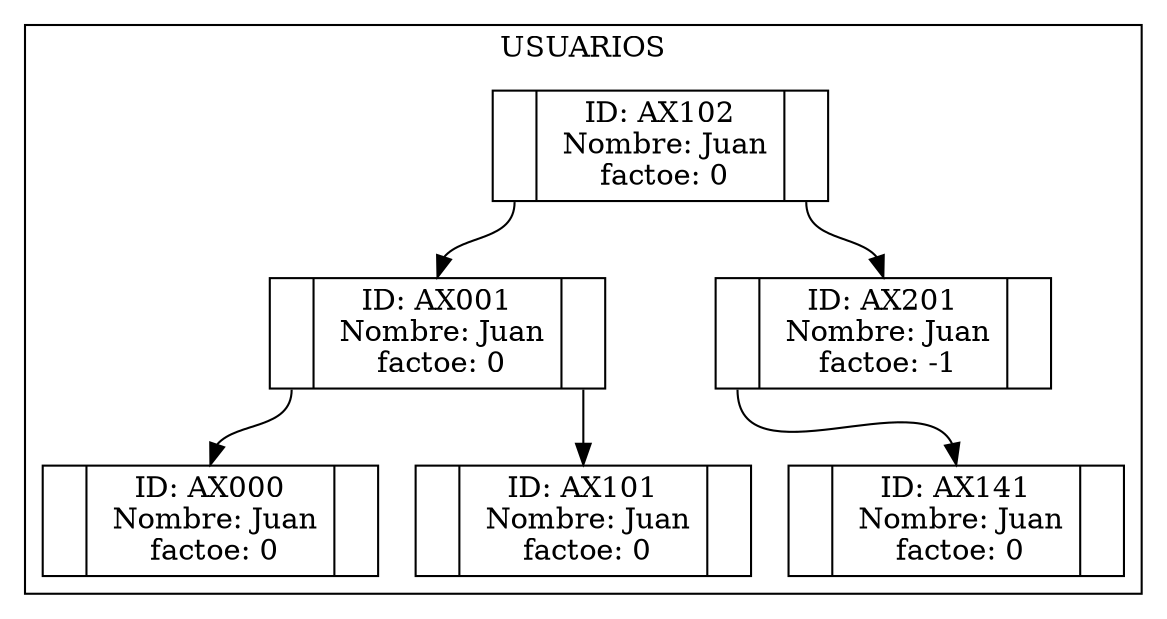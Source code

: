 digraph G{

	subgraph clusterLOG {

label = "USUARIOS";

nodesep=.05;
node [shape=record,width=.1,height=.1];
AX000[label="<f0>|<f1>ID: AX000\n Nombre: Juan\n factoe: 0|<f2>"];
"AX001":f0->"AX000":f1;AX001[label="<f0>|<f1>ID: AX001\n Nombre: Juan\n factoe: 0|<f2>"];
AX101[label="<f0>|<f1>ID: AX101\n Nombre: Juan\n factoe: 0|<f2>"];
"AX001":f2->"AX101":f1;"AX102":f0->"AX001":f1;AX102[label="<f0>|<f1>ID: AX102\n Nombre: Juan\n factoe: 0|<f2>"];
AX141[label="<f0>|<f1>ID: AX141\n Nombre: Juan\n factoe: 0|<f2>"];
"AX201":f0->"AX141":f1;AX201[label="<f0>|<f1>ID: AX201\n Nombre: Juan\n factoe: -1|<f2>"];
"AX102":f2->"AX201":f1;
	}

}
